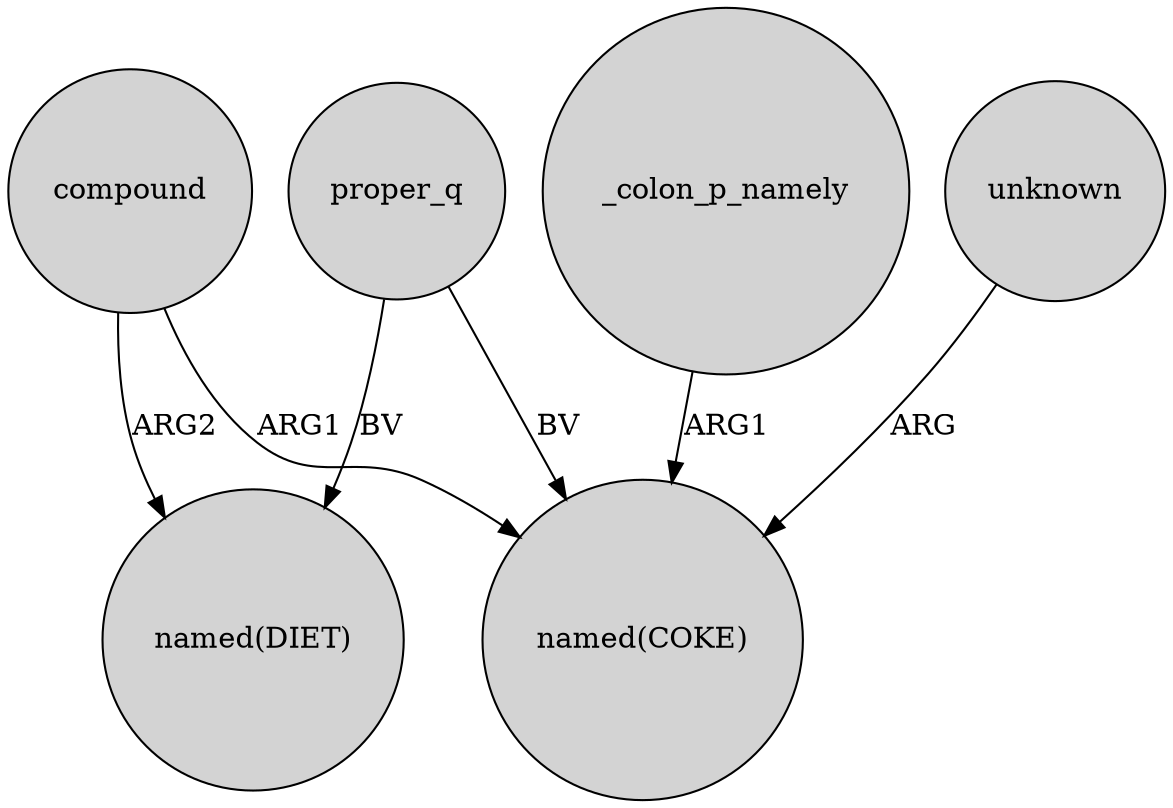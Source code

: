 digraph {
	node [shape=circle style=filled]
	proper_q -> "named(COKE)" [label=BV]
	compound -> "named(COKE)" [label=ARG1]
	unknown -> "named(COKE)" [label=ARG]
	_colon_p_namely -> "named(COKE)" [label=ARG1]
	compound -> "named(DIET)" [label=ARG2]
	proper_q -> "named(DIET)" [label=BV]
}
